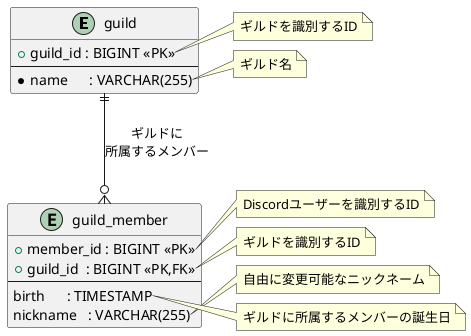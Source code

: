 @startuml
entity "guild" as guild {
  +guild_id : BIGINT <<PK>>
  --
  *name      : VARCHAR(255)
}
note right of guild::guild_id
ギルドを識別するID
end note

note right of guild::name
ギルド名
end note

entity "guild_member" as member {
  +member_id : BIGINT <<PK>>
  +guild_id  : BIGINT <<PK,FK>>
  --
  birth      : TIMESTAMP
  nickname   : VARCHAR(255)
}
note right of member::member_id
Discordユーザーを識別するID
end note

note right of member::guild_id
ギルドを識別するID
end note

note right of member::nickname
自由に変更可能なニックネーム
end note

note right of member::birth
ギルドに所属するメンバーの誕生日
end note

guild ||--o{ member : "ギルドに\n所属するメンバー"

@enduml